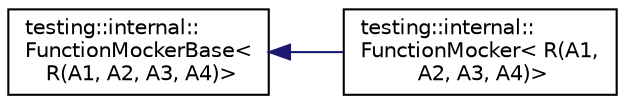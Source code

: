 digraph "类继承关系图"
{
  edge [fontname="Helvetica",fontsize="10",labelfontname="Helvetica",labelfontsize="10"];
  node [fontname="Helvetica",fontsize="10",shape=record];
  rankdir="LR";
  Node0 [label="testing::internal::\lFunctionMockerBase\<\l R(A1, A2, A3, A4)\>",height=0.2,width=0.4,color="black", fillcolor="white", style="filled",URL="$classtesting_1_1internal_1_1_function_mocker_base.html"];
  Node0 -> Node1 [dir="back",color="midnightblue",fontsize="10",style="solid",fontname="Helvetica"];
  Node1 [label="testing::internal::\lFunctionMocker\< R(A1,\l A2, A3, A4)\>",height=0.2,width=0.4,color="black", fillcolor="white", style="filled",URL="$classtesting_1_1internal_1_1_function_mocker_3_01_r_07_a1_00_01_a2_00_01_a3_00_01_a4_08_4.html"];
}
